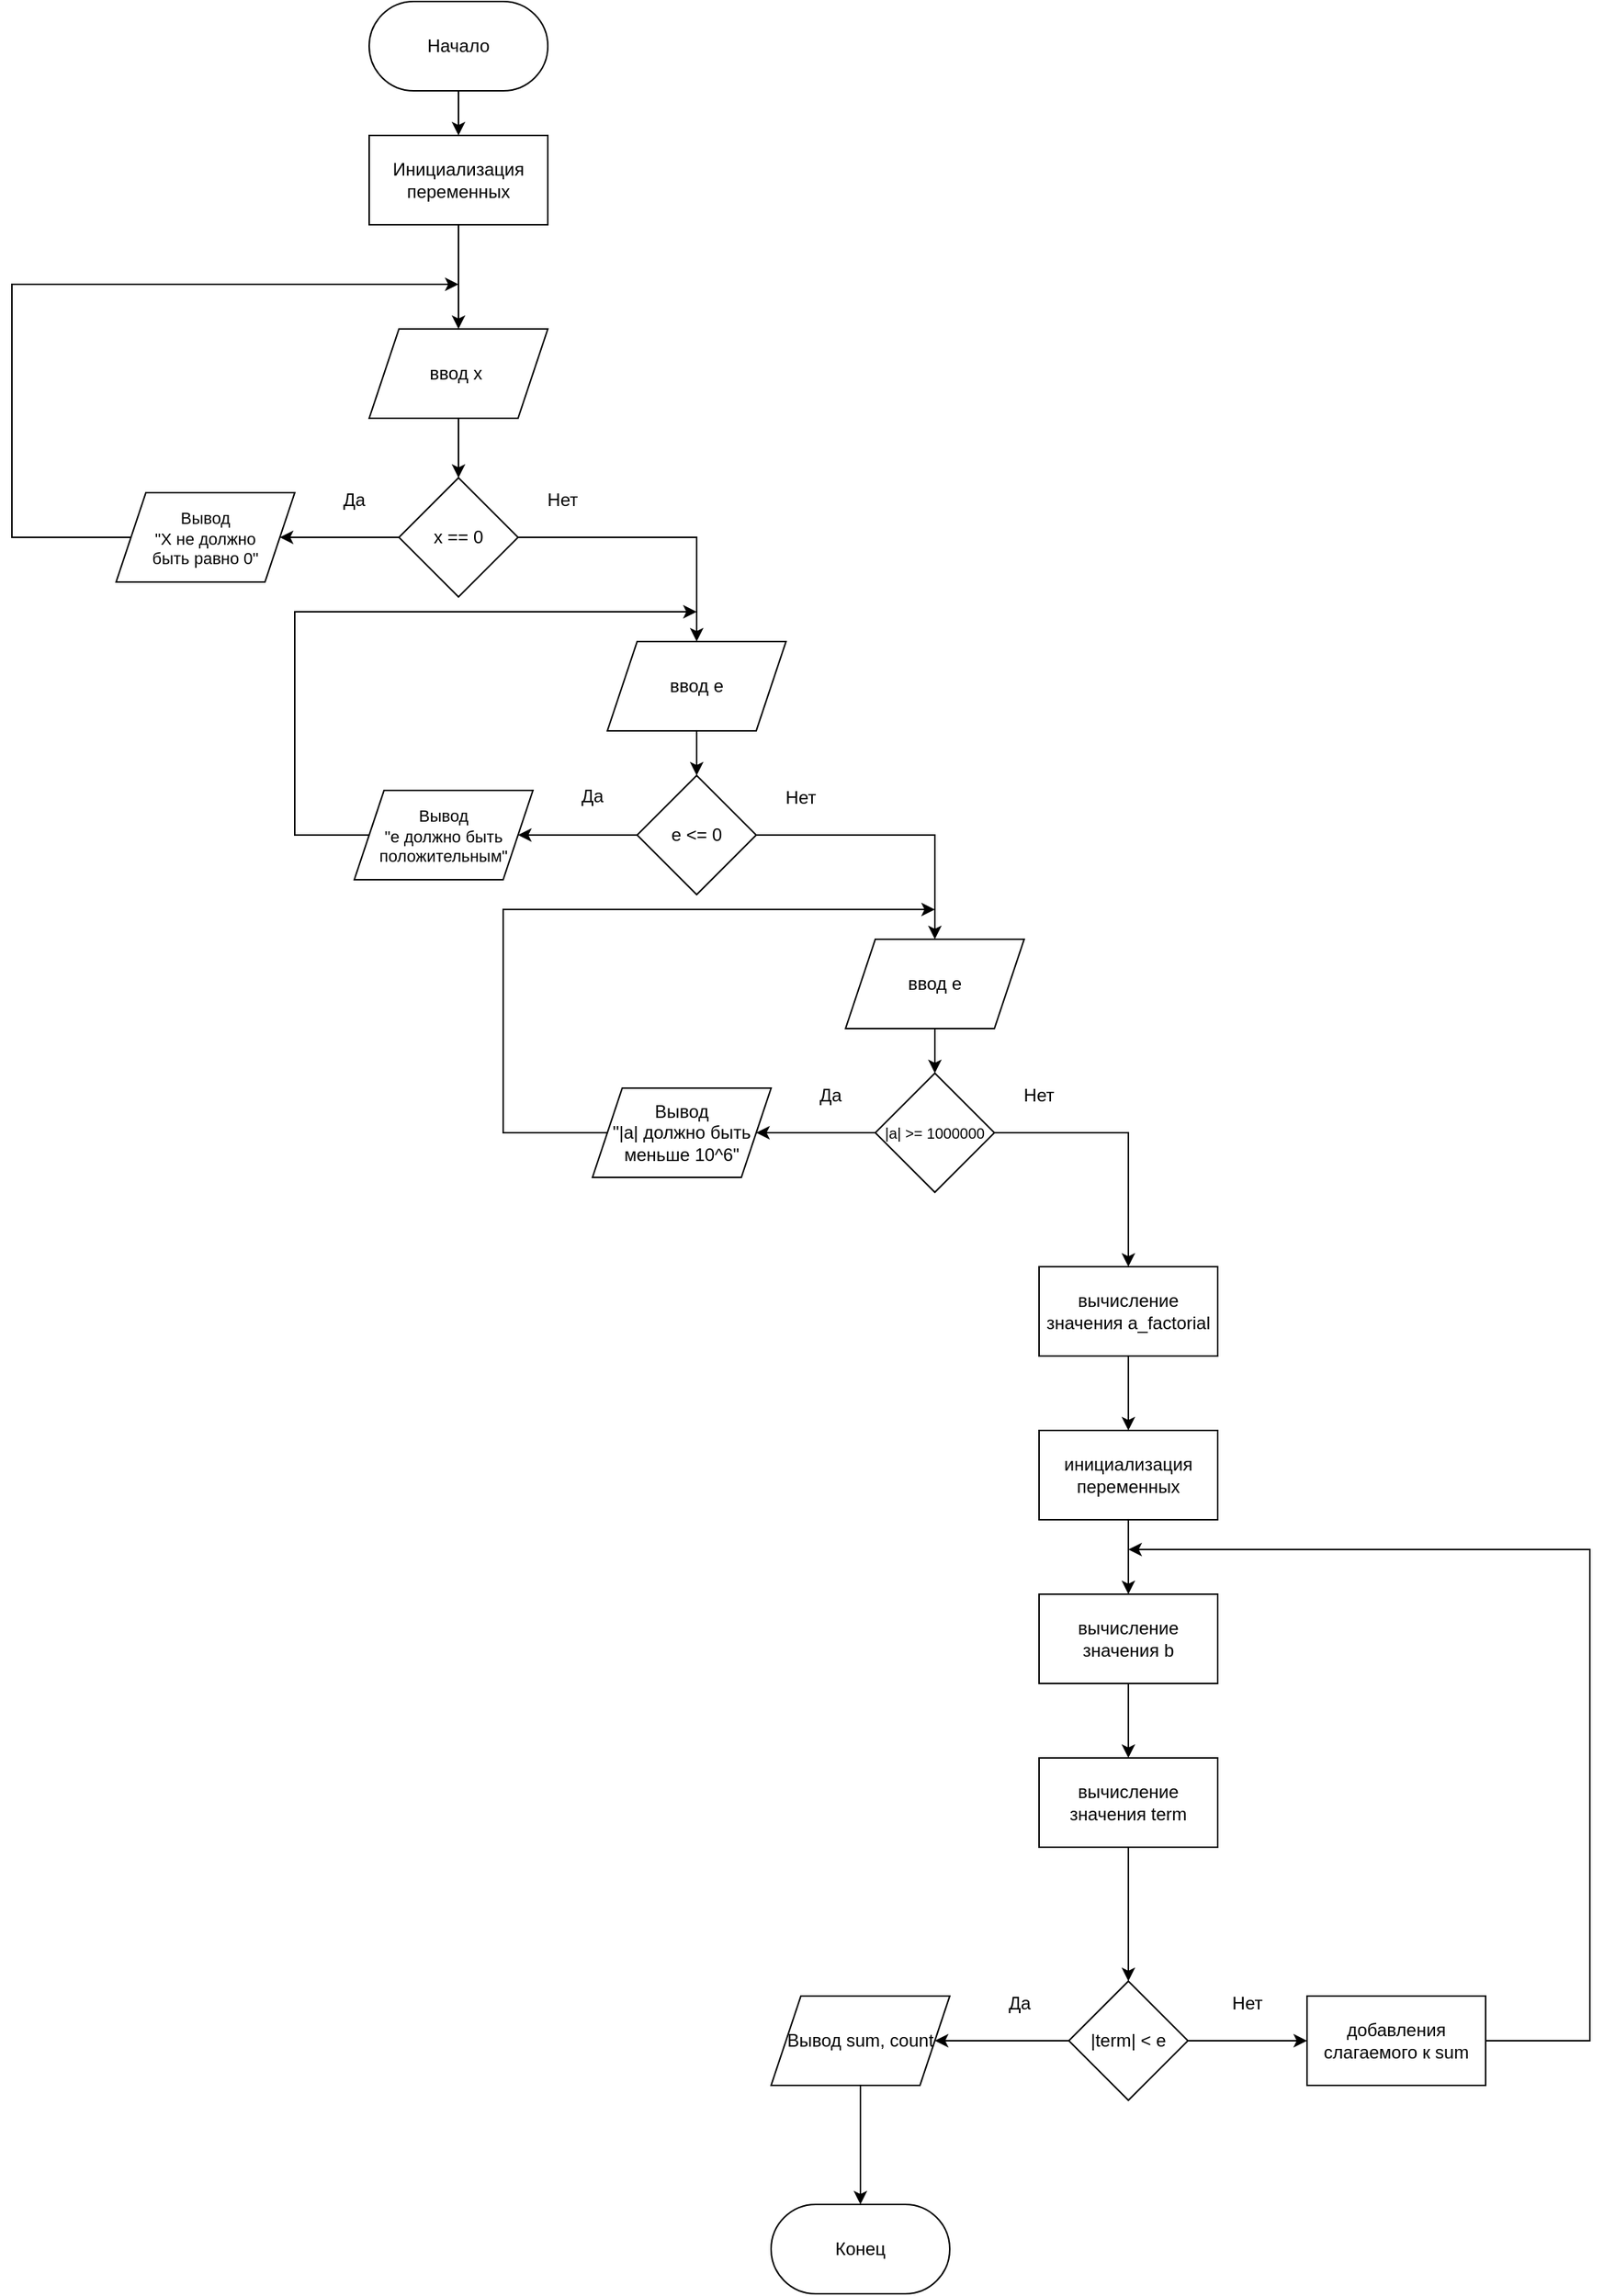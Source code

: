 <mxfile version="24.8.4">
  <diagram name="Страница — 1" id="ehyLm7cpwRlz5lIXZPNc">
    <mxGraphModel dx="1895" dy="1045" grid="1" gridSize="10" guides="1" tooltips="1" connect="1" arrows="1" fold="1" page="1" pageScale="1" pageWidth="827" pageHeight="1169" math="0" shadow="0">
      <root>
        <mxCell id="0" />
        <mxCell id="1" parent="0" />
        <mxCell id="91zyt_zAArNZWZ2EJ5ig-39" style="edgeStyle=orthogonalEdgeStyle;rounded=0;orthogonalLoop=1;jettySize=auto;html=1;entryX=0.5;entryY=0;entryDx=0;entryDy=0;" edge="1" parent="1" source="91zyt_zAArNZWZ2EJ5ig-1" target="91zyt_zAArNZWZ2EJ5ig-38">
          <mxGeometry relative="1" as="geometry" />
        </mxCell>
        <mxCell id="91zyt_zAArNZWZ2EJ5ig-1" value="Начало" style="rounded=1;whiteSpace=wrap;html=1;arcSize=50;" vertex="1" parent="1">
          <mxGeometry x="360" y="30" width="120" height="60" as="geometry" />
        </mxCell>
        <mxCell id="91zyt_zAArNZWZ2EJ5ig-6" style="edgeStyle=orthogonalEdgeStyle;rounded=0;orthogonalLoop=1;jettySize=auto;html=1;entryX=0.5;entryY=0;entryDx=0;entryDy=0;" edge="1" parent="1" source="91zyt_zAArNZWZ2EJ5ig-2" target="91zyt_zAArNZWZ2EJ5ig-4">
          <mxGeometry relative="1" as="geometry" />
        </mxCell>
        <mxCell id="91zyt_zAArNZWZ2EJ5ig-2" value="ввод x&amp;nbsp;" style="shape=parallelogram;perimeter=parallelogramPerimeter;whiteSpace=wrap;html=1;fixedSize=1;" vertex="1" parent="1">
          <mxGeometry x="360" y="250" width="120" height="60" as="geometry" />
        </mxCell>
        <mxCell id="91zyt_zAArNZWZ2EJ5ig-8" style="edgeStyle=orthogonalEdgeStyle;rounded=0;orthogonalLoop=1;jettySize=auto;html=1;entryX=1;entryY=0.5;entryDx=0;entryDy=0;" edge="1" parent="1" source="91zyt_zAArNZWZ2EJ5ig-4" target="91zyt_zAArNZWZ2EJ5ig-7">
          <mxGeometry relative="1" as="geometry" />
        </mxCell>
        <mxCell id="91zyt_zAArNZWZ2EJ5ig-10" style="edgeStyle=orthogonalEdgeStyle;rounded=0;orthogonalLoop=1;jettySize=auto;html=1;entryX=0.5;entryY=0;entryDx=0;entryDy=0;" edge="1" parent="1" source="91zyt_zAArNZWZ2EJ5ig-4" target="91zyt_zAArNZWZ2EJ5ig-12">
          <mxGeometry relative="1" as="geometry">
            <mxPoint x="530" y="470" as="targetPoint" />
          </mxGeometry>
        </mxCell>
        <mxCell id="91zyt_zAArNZWZ2EJ5ig-4" value="x == 0" style="rhombus;whiteSpace=wrap;html=1;" vertex="1" parent="1">
          <mxGeometry x="380" y="350" width="80" height="80" as="geometry" />
        </mxCell>
        <mxCell id="91zyt_zAArNZWZ2EJ5ig-35" style="edgeStyle=orthogonalEdgeStyle;rounded=0;orthogonalLoop=1;jettySize=auto;html=1;" edge="1" parent="1" source="91zyt_zAArNZWZ2EJ5ig-7">
          <mxGeometry relative="1" as="geometry">
            <mxPoint x="420" y="220" as="targetPoint" />
            <Array as="points">
              <mxPoint x="120" y="390" />
              <mxPoint x="120" y="220" />
            </Array>
          </mxGeometry>
        </mxCell>
        <mxCell id="91zyt_zAArNZWZ2EJ5ig-7" value="&lt;font style=&quot;font-size: 11px;&quot;&gt;Вывод&lt;br&gt;&quot;X не должно&lt;/font&gt;&lt;div style=&quot;font-size: 11px;&quot;&gt;&lt;font style=&quot;font-size: 11px;&quot;&gt;быть равно 0&quot;&lt;/font&gt;&lt;/div&gt;" style="shape=parallelogram;perimeter=parallelogramPerimeter;whiteSpace=wrap;html=1;fixedSize=1;" vertex="1" parent="1">
          <mxGeometry x="190" y="360" width="120" height="60" as="geometry" />
        </mxCell>
        <mxCell id="91zyt_zAArNZWZ2EJ5ig-11" style="edgeStyle=orthogonalEdgeStyle;rounded=0;orthogonalLoop=1;jettySize=auto;html=1;entryX=0.5;entryY=0;entryDx=0;entryDy=0;" edge="1" parent="1" source="91zyt_zAArNZWZ2EJ5ig-12" target="91zyt_zAArNZWZ2EJ5ig-13">
          <mxGeometry relative="1" as="geometry" />
        </mxCell>
        <mxCell id="91zyt_zAArNZWZ2EJ5ig-12" value="ввод e" style="shape=parallelogram;perimeter=parallelogramPerimeter;whiteSpace=wrap;html=1;fixedSize=1;" vertex="1" parent="1">
          <mxGeometry x="520" y="460" width="120" height="60" as="geometry" />
        </mxCell>
        <mxCell id="91zyt_zAArNZWZ2EJ5ig-16" style="edgeStyle=orthogonalEdgeStyle;rounded=0;orthogonalLoop=1;jettySize=auto;html=1;entryX=1;entryY=0.5;entryDx=0;entryDy=0;" edge="1" parent="1" source="91zyt_zAArNZWZ2EJ5ig-13" target="91zyt_zAArNZWZ2EJ5ig-15">
          <mxGeometry relative="1" as="geometry" />
        </mxCell>
        <mxCell id="91zyt_zAArNZWZ2EJ5ig-24" style="edgeStyle=orthogonalEdgeStyle;rounded=0;orthogonalLoop=1;jettySize=auto;html=1;entryX=0.5;entryY=0;entryDx=0;entryDy=0;" edge="1" parent="1" source="91zyt_zAArNZWZ2EJ5ig-13" target="91zyt_zAArNZWZ2EJ5ig-18">
          <mxGeometry relative="1" as="geometry" />
        </mxCell>
        <mxCell id="91zyt_zAArNZWZ2EJ5ig-13" value="e &amp;lt;= 0" style="rhombus;whiteSpace=wrap;html=1;" vertex="1" parent="1">
          <mxGeometry x="540" y="550" width="80" height="80" as="geometry" />
        </mxCell>
        <mxCell id="91zyt_zAArNZWZ2EJ5ig-36" style="edgeStyle=orthogonalEdgeStyle;rounded=0;orthogonalLoop=1;jettySize=auto;html=1;" edge="1" parent="1" source="91zyt_zAArNZWZ2EJ5ig-15">
          <mxGeometry relative="1" as="geometry">
            <mxPoint x="580" y="440" as="targetPoint" />
            <Array as="points">
              <mxPoint x="310" y="590" />
              <mxPoint x="310" y="440" />
            </Array>
          </mxGeometry>
        </mxCell>
        <mxCell id="91zyt_zAArNZWZ2EJ5ig-15" value="&lt;font style=&quot;font-size: 11px;&quot;&gt;Вывод&lt;/font&gt;&lt;div style=&quot;font-size: 11px;&quot;&gt;&lt;font style=&quot;font-size: 11px;&quot;&gt;&quot;e должно быть положительным&quot;&lt;/font&gt;&lt;/div&gt;" style="shape=parallelogram;perimeter=parallelogramPerimeter;whiteSpace=wrap;html=1;fixedSize=1;" vertex="1" parent="1">
          <mxGeometry x="350" y="560" width="120" height="60" as="geometry" />
        </mxCell>
        <mxCell id="91zyt_zAArNZWZ2EJ5ig-17" style="edgeStyle=orthogonalEdgeStyle;rounded=0;orthogonalLoop=1;jettySize=auto;html=1;entryX=0.5;entryY=0;entryDx=0;entryDy=0;" edge="1" parent="1" source="91zyt_zAArNZWZ2EJ5ig-18" target="91zyt_zAArNZWZ2EJ5ig-19">
          <mxGeometry relative="1" as="geometry" />
        </mxCell>
        <mxCell id="91zyt_zAArNZWZ2EJ5ig-18" value="ввод e" style="shape=parallelogram;perimeter=parallelogramPerimeter;whiteSpace=wrap;html=1;fixedSize=1;" vertex="1" parent="1">
          <mxGeometry x="680" y="660" width="120" height="60" as="geometry" />
        </mxCell>
        <mxCell id="91zyt_zAArNZWZ2EJ5ig-27" style="edgeStyle=orthogonalEdgeStyle;rounded=0;orthogonalLoop=1;jettySize=auto;html=1;entryX=1;entryY=0.5;entryDx=0;entryDy=0;" edge="1" parent="1" source="91zyt_zAArNZWZ2EJ5ig-19" target="91zyt_zAArNZWZ2EJ5ig-25">
          <mxGeometry relative="1" as="geometry" />
        </mxCell>
        <mxCell id="91zyt_zAArNZWZ2EJ5ig-29" style="edgeStyle=orthogonalEdgeStyle;rounded=0;orthogonalLoop=1;jettySize=auto;html=1;entryX=0.5;entryY=0;entryDx=0;entryDy=0;" edge="1" parent="1" source="91zyt_zAArNZWZ2EJ5ig-19" target="91zyt_zAArNZWZ2EJ5ig-42">
          <mxGeometry relative="1" as="geometry">
            <mxPoint x="870.0" y="870" as="targetPoint" />
          </mxGeometry>
        </mxCell>
        <mxCell id="91zyt_zAArNZWZ2EJ5ig-19" value="&lt;font style=&quot;font-size: 10px;&quot;&gt;|a| &amp;gt;=&amp;nbsp;1000000&lt;/font&gt;" style="rhombus;whiteSpace=wrap;html=1;" vertex="1" parent="1">
          <mxGeometry x="700" y="750" width="80" height="80" as="geometry" />
        </mxCell>
        <mxCell id="91zyt_zAArNZWZ2EJ5ig-20" value="Да" style="text;html=1;align=center;verticalAlign=middle;whiteSpace=wrap;rounded=0;" vertex="1" parent="1">
          <mxGeometry x="320" y="350" width="60" height="30" as="geometry" />
        </mxCell>
        <mxCell id="91zyt_zAArNZWZ2EJ5ig-21" value="Нет" style="text;html=1;align=center;verticalAlign=middle;whiteSpace=wrap;rounded=0;" vertex="1" parent="1">
          <mxGeometry x="460" y="350" width="60" height="30" as="geometry" />
        </mxCell>
        <mxCell id="91zyt_zAArNZWZ2EJ5ig-22" value="Нет" style="text;html=1;align=center;verticalAlign=middle;whiteSpace=wrap;rounded=0;" vertex="1" parent="1">
          <mxGeometry x="620" y="550" width="60" height="30" as="geometry" />
        </mxCell>
        <mxCell id="91zyt_zAArNZWZ2EJ5ig-23" value="Да" style="text;html=1;align=center;verticalAlign=middle;whiteSpace=wrap;rounded=0;" vertex="1" parent="1">
          <mxGeometry x="480" y="549" width="60" height="30" as="geometry" />
        </mxCell>
        <mxCell id="91zyt_zAArNZWZ2EJ5ig-37" style="edgeStyle=orthogonalEdgeStyle;rounded=0;orthogonalLoop=1;jettySize=auto;html=1;" edge="1" parent="1" source="91zyt_zAArNZWZ2EJ5ig-25">
          <mxGeometry relative="1" as="geometry">
            <mxPoint x="740" y="640" as="targetPoint" />
            <Array as="points">
              <mxPoint x="450" y="790" />
              <mxPoint x="450" y="640" />
              <mxPoint x="740" y="640" />
            </Array>
          </mxGeometry>
        </mxCell>
        <mxCell id="91zyt_zAArNZWZ2EJ5ig-25" value="Вывод&lt;div&gt;&quot;|a| должно быть меньше 10^6&quot;&lt;/div&gt;" style="shape=parallelogram;perimeter=parallelogramPerimeter;whiteSpace=wrap;html=1;fixedSize=1;" vertex="1" parent="1">
          <mxGeometry x="510" y="760" width="120" height="60" as="geometry" />
        </mxCell>
        <mxCell id="91zyt_zAArNZWZ2EJ5ig-26" value="Да" style="text;html=1;align=center;verticalAlign=middle;whiteSpace=wrap;rounded=0;" vertex="1" parent="1">
          <mxGeometry x="640" y="750" width="60" height="30" as="geometry" />
        </mxCell>
        <mxCell id="91zyt_zAArNZWZ2EJ5ig-28" value="Нет" style="text;html=1;align=center;verticalAlign=middle;whiteSpace=wrap;rounded=0;" vertex="1" parent="1">
          <mxGeometry x="780" y="750" width="60" height="30" as="geometry" />
        </mxCell>
        <mxCell id="91zyt_zAArNZWZ2EJ5ig-41" style="edgeStyle=orthogonalEdgeStyle;rounded=0;orthogonalLoop=1;jettySize=auto;html=1;entryX=0.5;entryY=0;entryDx=0;entryDy=0;" edge="1" parent="1" source="91zyt_zAArNZWZ2EJ5ig-38" target="91zyt_zAArNZWZ2EJ5ig-2">
          <mxGeometry relative="1" as="geometry" />
        </mxCell>
        <mxCell id="91zyt_zAArNZWZ2EJ5ig-38" value="Инициализация переменных" style="rounded=0;whiteSpace=wrap;html=1;" vertex="1" parent="1">
          <mxGeometry x="360" y="120" width="120" height="60" as="geometry" />
        </mxCell>
        <mxCell id="91zyt_zAArNZWZ2EJ5ig-55" style="edgeStyle=orthogonalEdgeStyle;rounded=0;orthogonalLoop=1;jettySize=auto;html=1;entryX=0.5;entryY=0;entryDx=0;entryDy=0;" edge="1" parent="1" source="91zyt_zAArNZWZ2EJ5ig-42" target="91zyt_zAArNZWZ2EJ5ig-54">
          <mxGeometry relative="1" as="geometry" />
        </mxCell>
        <mxCell id="91zyt_zAArNZWZ2EJ5ig-42" value="вычисление значения a_factorial" style="rounded=0;whiteSpace=wrap;html=1;" vertex="1" parent="1">
          <mxGeometry x="810" y="880" width="120" height="60" as="geometry" />
        </mxCell>
        <mxCell id="91zyt_zAArNZWZ2EJ5ig-46" style="edgeStyle=orthogonalEdgeStyle;rounded=0;orthogonalLoop=1;jettySize=auto;html=1;entryX=0.5;entryY=0;entryDx=0;entryDy=0;" edge="1" parent="1" source="91zyt_zAArNZWZ2EJ5ig-43" target="91zyt_zAArNZWZ2EJ5ig-45">
          <mxGeometry relative="1" as="geometry" />
        </mxCell>
        <mxCell id="91zyt_zAArNZWZ2EJ5ig-43" value="вычисление значения b" style="rounded=0;whiteSpace=wrap;html=1;" vertex="1" parent="1">
          <mxGeometry x="810" y="1100" width="120" height="60" as="geometry" />
        </mxCell>
        <mxCell id="91zyt_zAArNZWZ2EJ5ig-48" style="edgeStyle=orthogonalEdgeStyle;rounded=0;orthogonalLoop=1;jettySize=auto;html=1;entryX=0.5;entryY=0;entryDx=0;entryDy=0;" edge="1" parent="1" source="91zyt_zAArNZWZ2EJ5ig-45" target="91zyt_zAArNZWZ2EJ5ig-47">
          <mxGeometry relative="1" as="geometry" />
        </mxCell>
        <mxCell id="91zyt_zAArNZWZ2EJ5ig-45" value="вычисление значения term" style="rounded=0;whiteSpace=wrap;html=1;" vertex="1" parent="1">
          <mxGeometry x="810" y="1210" width="120" height="60" as="geometry" />
        </mxCell>
        <mxCell id="91zyt_zAArNZWZ2EJ5ig-50" style="edgeStyle=orthogonalEdgeStyle;rounded=0;orthogonalLoop=1;jettySize=auto;html=1;entryX=1;entryY=0.5;entryDx=0;entryDy=0;" edge="1" parent="1" source="91zyt_zAArNZWZ2EJ5ig-47" target="91zyt_zAArNZWZ2EJ5ig-51">
          <mxGeometry relative="1" as="geometry">
            <mxPoint x="740" y="1400" as="targetPoint" />
          </mxGeometry>
        </mxCell>
        <mxCell id="91zyt_zAArNZWZ2EJ5ig-58" style="edgeStyle=orthogonalEdgeStyle;rounded=0;orthogonalLoop=1;jettySize=auto;html=1;entryX=0;entryY=0.5;entryDx=0;entryDy=0;" edge="1" parent="1" source="91zyt_zAArNZWZ2EJ5ig-47" target="91zyt_zAArNZWZ2EJ5ig-57">
          <mxGeometry relative="1" as="geometry" />
        </mxCell>
        <mxCell id="91zyt_zAArNZWZ2EJ5ig-47" value="|term| &amp;lt; e" style="rhombus;whiteSpace=wrap;html=1;" vertex="1" parent="1">
          <mxGeometry x="830" y="1360" width="80" height="80" as="geometry" />
        </mxCell>
        <mxCell id="91zyt_zAArNZWZ2EJ5ig-49" value="Да" style="text;html=1;align=center;verticalAlign=middle;whiteSpace=wrap;rounded=0;" vertex="1" parent="1">
          <mxGeometry x="767" y="1360" width="60" height="30" as="geometry" />
        </mxCell>
        <mxCell id="91zyt_zAArNZWZ2EJ5ig-63" style="edgeStyle=orthogonalEdgeStyle;rounded=0;orthogonalLoop=1;jettySize=auto;html=1;entryX=0.5;entryY=0;entryDx=0;entryDy=0;" edge="1" parent="1" source="91zyt_zAArNZWZ2EJ5ig-51" target="91zyt_zAArNZWZ2EJ5ig-61">
          <mxGeometry relative="1" as="geometry" />
        </mxCell>
        <mxCell id="91zyt_zAArNZWZ2EJ5ig-51" value="Вывод sum, count" style="shape=parallelogram;perimeter=parallelogramPerimeter;whiteSpace=wrap;html=1;fixedSize=1;" vertex="1" parent="1">
          <mxGeometry x="630" y="1370" width="120" height="60" as="geometry" />
        </mxCell>
        <mxCell id="91zyt_zAArNZWZ2EJ5ig-52" value="Нет" style="text;html=1;align=center;verticalAlign=middle;whiteSpace=wrap;rounded=0;" vertex="1" parent="1">
          <mxGeometry x="920" y="1360" width="60" height="30" as="geometry" />
        </mxCell>
        <mxCell id="91zyt_zAArNZWZ2EJ5ig-56" style="edgeStyle=orthogonalEdgeStyle;rounded=0;orthogonalLoop=1;jettySize=auto;html=1;entryX=0.5;entryY=0;entryDx=0;entryDy=0;" edge="1" parent="1" source="91zyt_zAArNZWZ2EJ5ig-54" target="91zyt_zAArNZWZ2EJ5ig-43">
          <mxGeometry relative="1" as="geometry" />
        </mxCell>
        <mxCell id="91zyt_zAArNZWZ2EJ5ig-54" value="инициализация переменных" style="rounded=0;whiteSpace=wrap;html=1;" vertex="1" parent="1">
          <mxGeometry x="810" y="990" width="120" height="60" as="geometry" />
        </mxCell>
        <mxCell id="91zyt_zAArNZWZ2EJ5ig-59" style="edgeStyle=orthogonalEdgeStyle;rounded=0;orthogonalLoop=1;jettySize=auto;html=1;" edge="1" parent="1" source="91zyt_zAArNZWZ2EJ5ig-57">
          <mxGeometry relative="1" as="geometry">
            <mxPoint x="870" y="1070" as="targetPoint" />
            <Array as="points">
              <mxPoint x="1180" y="1400" />
              <mxPoint x="1180" y="1070" />
            </Array>
          </mxGeometry>
        </mxCell>
        <mxCell id="91zyt_zAArNZWZ2EJ5ig-57" value="добавления слагаемого к sum" style="rounded=0;whiteSpace=wrap;html=1;" vertex="1" parent="1">
          <mxGeometry x="990" y="1370" width="120" height="60" as="geometry" />
        </mxCell>
        <mxCell id="91zyt_zAArNZWZ2EJ5ig-61" value="Конец" style="rounded=1;whiteSpace=wrap;html=1;arcSize=50;" vertex="1" parent="1">
          <mxGeometry x="630" y="1510" width="120" height="60" as="geometry" />
        </mxCell>
      </root>
    </mxGraphModel>
  </diagram>
</mxfile>
